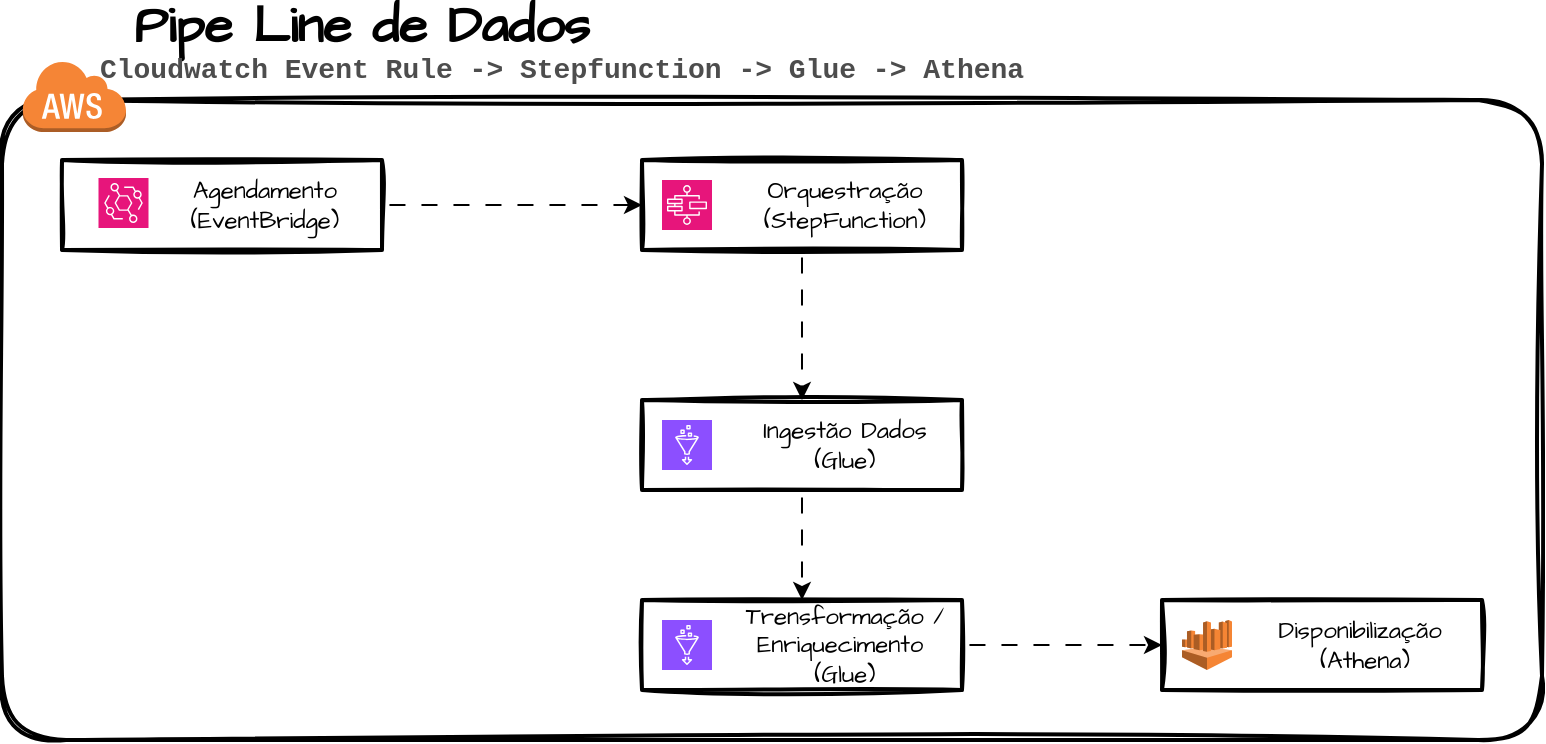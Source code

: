 <mxfile version="24.5.3" type="device">
  <diagram name="Página-1" id="ZlDg3TrcjDPQPHaSJcSc">
    <mxGraphModel dx="1200" dy="674" grid="1" gridSize="10" guides="1" tooltips="1" connect="1" arrows="1" fold="1" page="1" pageScale="1" pageWidth="1169" pageHeight="827" math="0" shadow="0">
      <root>
        <mxCell id="0" />
        <mxCell id="1" parent="0" />
        <mxCell id="taTGbVpkX1h-tKyCRKcc-1" value="" style="group;strokeWidth=2;" vertex="1" connectable="0" parent="1">
          <mxGeometry x="90" y="180.0" width="160" height="45" as="geometry" />
        </mxCell>
        <mxCell id="taTGbVpkX1h-tKyCRKcc-2" value="Agendamento&lt;div&gt;(EventBridge)&lt;/div&gt;" style="rounded=0;whiteSpace=wrap;html=1;sketch=1;fontFamily=Architects Daughter;fontSource=https://fonts.googleapis.com/css?family=Architects+Daughter;spacingLeft=43;align=center;container=0;strokeWidth=2;" vertex="1" parent="taTGbVpkX1h-tKyCRKcc-1">
          <mxGeometry width="160" height="45" as="geometry" />
        </mxCell>
        <mxCell id="taTGbVpkX1h-tKyCRKcc-3" value="" style="sketch=0;points=[[0,0,0],[0.25,0,0],[0.5,0,0],[0.75,0,0],[1,0,0],[0,1,0],[0.25,1,0],[0.5,1,0],[0.75,1,0],[1,1,0],[0,0.25,0],[0,0.5,0],[0,0.75,0],[1,0.25,0],[1,0.5,0],[1,0.75,0]];outlineConnect=0;fontColor=#232F3E;fillColor=#E7157B;strokeColor=#ffffff;dashed=0;verticalLabelPosition=bottom;verticalAlign=top;align=center;html=1;fontSize=10;fontStyle=0;aspect=fixed;shape=mxgraph.aws4.resourceIcon;resIcon=mxgraph.aws4.eventbridge;strokeWidth=2;" vertex="1" parent="taTGbVpkX1h-tKyCRKcc-1">
          <mxGeometry x="18.25" y="9.0" width="25" height="25" as="geometry" />
        </mxCell>
        <mxCell id="taTGbVpkX1h-tKyCRKcc-16" value="" style="group" vertex="1" connectable="0" parent="1">
          <mxGeometry x="640" y="400.0" width="160" height="45" as="geometry" />
        </mxCell>
        <mxCell id="taTGbVpkX1h-tKyCRKcc-11" value="Disponibilização&amp;nbsp;&lt;br&gt;&lt;span style=&quot;background-color: initial;&quot;&gt;(Athena)&lt;/span&gt;" style="rounded=0;whiteSpace=wrap;html=1;sketch=1;fontFamily=Architects Daughter;fontSource=https://fonts.googleapis.com/css?family=Architects+Daughter;spacingLeft=43;align=center;container=0;strokeWidth=2;" vertex="1" parent="taTGbVpkX1h-tKyCRKcc-16">
          <mxGeometry width="160" height="45" as="geometry" />
        </mxCell>
        <mxCell id="taTGbVpkX1h-tKyCRKcc-15" value="" style="outlineConnect=0;dashed=0;verticalLabelPosition=bottom;verticalAlign=top;align=center;html=1;shape=mxgraph.aws3.athena;fillColor=#F58534;gradientColor=none;aspect=fixed;" vertex="1" parent="taTGbVpkX1h-tKyCRKcc-16">
          <mxGeometry x="10" y="10.0" width="25" height="25" as="geometry" />
        </mxCell>
        <mxCell id="taTGbVpkX1h-tKyCRKcc-17" value="" style="group" vertex="1" connectable="0" parent="1">
          <mxGeometry x="380" y="400.0" width="160" height="45" as="geometry" />
        </mxCell>
        <mxCell id="taTGbVpkX1h-tKyCRKcc-13" value="Trensformação / Enriquecimento&amp;nbsp;&lt;br&gt;&lt;span style=&quot;background-color: initial;&quot;&gt;(Glue)&lt;/span&gt;" style="rounded=0;whiteSpace=wrap;html=1;sketch=1;fontFamily=Architects Daughter;fontSource=https://fonts.googleapis.com/css?family=Architects+Daughter;spacingLeft=43;align=center;container=0;strokeWidth=2;" vertex="1" parent="taTGbVpkX1h-tKyCRKcc-17">
          <mxGeometry width="160" height="45" as="geometry" />
        </mxCell>
        <mxCell id="taTGbVpkX1h-tKyCRKcc-14" value="" style="sketch=0;points=[[0,0,0],[0.25,0,0],[0.5,0,0],[0.75,0,0],[1,0,0],[0,1,0],[0.25,1,0],[0.5,1,0],[0.75,1,0],[1,1,0],[0,0.25,0],[0,0.5,0],[0,0.75,0],[1,0.25,0],[1,0.5,0],[1,0.75,0]];outlineConnect=0;fontColor=#232F3E;fillColor=#8C4FFF;strokeColor=#ffffff;dashed=0;verticalLabelPosition=bottom;verticalAlign=top;align=center;html=1;fontSize=12;fontStyle=0;aspect=fixed;shape=mxgraph.aws4.resourceIcon;resIcon=mxgraph.aws4.glue;" vertex="1" parent="taTGbVpkX1h-tKyCRKcc-17">
          <mxGeometry x="10" y="10.0" width="25" height="25" as="geometry" />
        </mxCell>
        <mxCell id="taTGbVpkX1h-tKyCRKcc-18" value="" style="group" vertex="1" connectable="0" parent="1">
          <mxGeometry x="380" y="300.0" width="160" height="45" as="geometry" />
        </mxCell>
        <mxCell id="taTGbVpkX1h-tKyCRKcc-9" value="Ingestão Dados&lt;div&gt;(Glue)&lt;/div&gt;" style="rounded=0;whiteSpace=wrap;html=1;sketch=1;fontFamily=Architects Daughter;fontSource=https://fonts.googleapis.com/css?family=Architects+Daughter;spacingLeft=43;align=center;container=0;strokeWidth=2;" vertex="1" parent="taTGbVpkX1h-tKyCRKcc-18">
          <mxGeometry width="160" height="45" as="geometry" />
        </mxCell>
        <mxCell id="taTGbVpkX1h-tKyCRKcc-8" value="" style="sketch=0;points=[[0,0,0],[0.25,0,0],[0.5,0,0],[0.75,0,0],[1,0,0],[0,1,0],[0.25,1,0],[0.5,1,0],[0.75,1,0],[1,1,0],[0,0.25,0],[0,0.5,0],[0,0.75,0],[1,0.25,0],[1,0.5,0],[1,0.75,0]];outlineConnect=0;fontColor=#232F3E;fillColor=#8C4FFF;strokeColor=#ffffff;dashed=0;verticalLabelPosition=bottom;verticalAlign=top;align=center;html=1;fontSize=12;fontStyle=0;aspect=fixed;shape=mxgraph.aws4.resourceIcon;resIcon=mxgraph.aws4.glue;" vertex="1" parent="taTGbVpkX1h-tKyCRKcc-18">
          <mxGeometry x="10" y="10.0" width="25" height="25" as="geometry" />
        </mxCell>
        <mxCell id="taTGbVpkX1h-tKyCRKcc-21" value="" style="group" vertex="1" connectable="0" parent="1">
          <mxGeometry x="380" y="180.0" width="160" height="45" as="geometry" />
        </mxCell>
        <mxCell id="taTGbVpkX1h-tKyCRKcc-5" value="Orquestração&lt;div&gt;(StepFunction)&lt;/div&gt;" style="rounded=0;whiteSpace=wrap;html=1;sketch=1;fontFamily=Architects Daughter;fontSource=https://fonts.googleapis.com/css?family=Architects+Daughter;spacingLeft=43;align=center;container=0;strokeWidth=2;" vertex="1" parent="taTGbVpkX1h-tKyCRKcc-21">
          <mxGeometry width="160" height="45" as="geometry" />
        </mxCell>
        <mxCell id="taTGbVpkX1h-tKyCRKcc-7" value="" style="sketch=0;points=[[0,0,0],[0.25,0,0],[0.5,0,0],[0.75,0,0],[1,0,0],[0,1,0],[0.25,1,0],[0.5,1,0],[0.75,1,0],[1,1,0],[0,0.25,0],[0,0.5,0],[0,0.75,0],[1,0.25,0],[1,0.5,0],[1,0.75,0]];outlineConnect=0;fontColor=#232F3E;fillColor=#E7157B;strokeColor=#ffffff;dashed=0;verticalLabelPosition=bottom;verticalAlign=top;align=center;html=1;fontSize=12;fontStyle=0;aspect=fixed;shape=mxgraph.aws4.resourceIcon;resIcon=mxgraph.aws4.step_functions;" vertex="1" parent="taTGbVpkX1h-tKyCRKcc-21">
          <mxGeometry x="10" y="10.0" width="25" height="25" as="geometry" />
        </mxCell>
        <mxCell id="taTGbVpkX1h-tKyCRKcc-23" style="edgeStyle=orthogonalEdgeStyle;rounded=0;orthogonalLoop=1;jettySize=auto;html=1;entryX=0;entryY=0.5;entryDx=0;entryDy=0;flowAnimation=1;" edge="1" parent="1" source="taTGbVpkX1h-tKyCRKcc-2" target="taTGbVpkX1h-tKyCRKcc-5">
          <mxGeometry relative="1" as="geometry" />
        </mxCell>
        <mxCell id="taTGbVpkX1h-tKyCRKcc-24" style="edgeStyle=orthogonalEdgeStyle;rounded=0;orthogonalLoop=1;jettySize=auto;html=1;entryX=0.5;entryY=0;entryDx=0;entryDy=0;flowAnimation=1;" edge="1" parent="1" source="taTGbVpkX1h-tKyCRKcc-5" target="taTGbVpkX1h-tKyCRKcc-9">
          <mxGeometry relative="1" as="geometry" />
        </mxCell>
        <mxCell id="taTGbVpkX1h-tKyCRKcc-25" style="edgeStyle=orthogonalEdgeStyle;rounded=0;orthogonalLoop=1;jettySize=auto;html=1;flowAnimation=1;" edge="1" parent="1" source="taTGbVpkX1h-tKyCRKcc-9" target="taTGbVpkX1h-tKyCRKcc-13">
          <mxGeometry relative="1" as="geometry" />
        </mxCell>
        <mxCell id="taTGbVpkX1h-tKyCRKcc-26" style="edgeStyle=orthogonalEdgeStyle;rounded=0;orthogonalLoop=1;jettySize=auto;html=1;entryX=0;entryY=0.5;entryDx=0;entryDy=0;flowAnimation=1;" edge="1" parent="1" source="taTGbVpkX1h-tKyCRKcc-13" target="taTGbVpkX1h-tKyCRKcc-11">
          <mxGeometry relative="1" as="geometry" />
        </mxCell>
        <mxCell id="taTGbVpkX1h-tKyCRKcc-29" value="" style="rounded=1;arcSize=10;dashed=0;fillColor=none;gradientColor=none;strokeWidth=2;sketch=1;curveFitting=1;jiggle=2;" vertex="1" parent="1">
          <mxGeometry x="60" y="150" width="770" height="320" as="geometry" />
        </mxCell>
        <mxCell id="taTGbVpkX1h-tKyCRKcc-30" value="" style="dashed=0;html=1;shape=mxgraph.aws3.cloud;fillColor=#F58536;gradientColor=none;dashed=0;" vertex="1" parent="1">
          <mxGeometry x="70" y="130" width="52" height="36" as="geometry" />
        </mxCell>
        <mxCell id="taTGbVpkX1h-tKyCRKcc-31" value="&lt;div style=&quot;line-height: 19px; white-space: pre;&quot;&gt;&lt;span style=&quot;font-weight: bold;&quot;&gt;&lt;font style=&quot;font-size: 26px;&quot; face=&quot;Architects Daughter&quot;&gt;Pipe Line de Dados&lt;/font&gt;&lt;/span&gt;&lt;/div&gt;" style="text;html=1;align=center;verticalAlign=middle;whiteSpace=wrap;rounded=0;fillColor=none;" vertex="1" parent="1">
          <mxGeometry x="210" y="100" width="60" height="30" as="geometry" />
        </mxCell>
        <mxCell id="taTGbVpkX1h-tKyCRKcc-33" value="&lt;div style=&quot;line-height: 19px; white-space: pre;&quot;&gt;&lt;div style=&quot;font-family: Consolas, &amp;quot;Courier New&amp;quot;, monospace; font-size: 14px; line-height: 19px;&quot;&gt;&lt;span style=&quot;font-weight: bold;&quot;&gt;&lt;font color=&quot;#4d4d4d&quot;&gt;Cloudwatch Event Rule -&amp;gt; Stepfunction -&amp;gt; Glue -&amp;gt; Athena&lt;/font&gt;&lt;/span&gt;&lt;/div&gt;&lt;/div&gt;" style="text;html=1;align=center;verticalAlign=middle;whiteSpace=wrap;rounded=0;fillColor=none;" vertex="1" parent="1">
          <mxGeometry x="310" y="120" width="60" height="30" as="geometry" />
        </mxCell>
      </root>
    </mxGraphModel>
  </diagram>
</mxfile>
